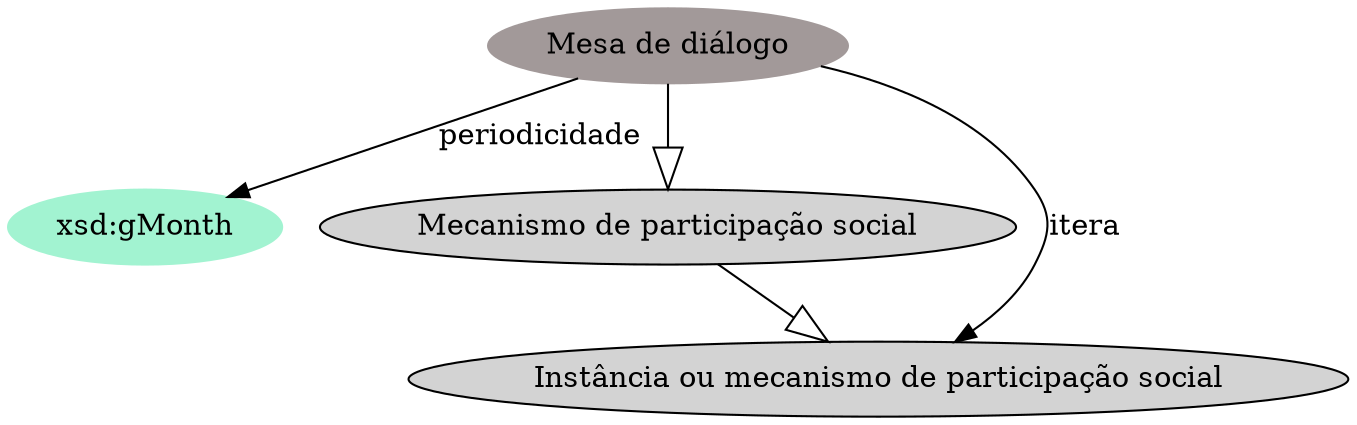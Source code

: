 digraph  {
	node [label="\N"];
	"Mesa de diálogo"	 [color="#A29999",
		style=filled];
	1	 [color="#A2F3D1",
		label="xsd:gMonth",
		style=filled];
	"Mesa de diálogo" -> 1	 [label=periodicidade];
	"Mecanismo de participação social"	 [style=filled];
	"Mesa de diálogo" -> "Mecanismo de participação social"	 [arrowhead=empty,
		arrowsize=2];
	"Instância ou mecanismo de participação social"	 [style=filled];
	"Mesa de diálogo" -> "Instância ou mecanismo de participação social"	 [label=itera];
	"Mecanismo de participação social" -> "Instância ou mecanismo de participação social"	 [arrowhead=empty,
		arrowsize=2];
}
